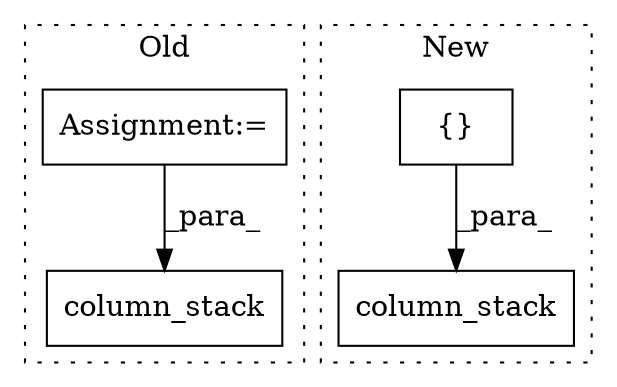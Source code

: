 digraph G {
subgraph cluster0 {
1 [label="column_stack" a="32" s="28869,29058" l="24,-5" shape="box"];
4 [label="Assignment:=" a="7" s="29017" l="33" shape="box"];
label = "Old";
style="dotted";
}
subgraph cluster1 {
2 [label="column_stack" a="32" s="29231,29251" l="13,1" shape="box"];
3 [label="{}" a="4" s="28975" l="2" shape="box"];
label = "New";
style="dotted";
}
3 -> 2 [label="_para_"];
4 -> 1 [label="_para_"];
}